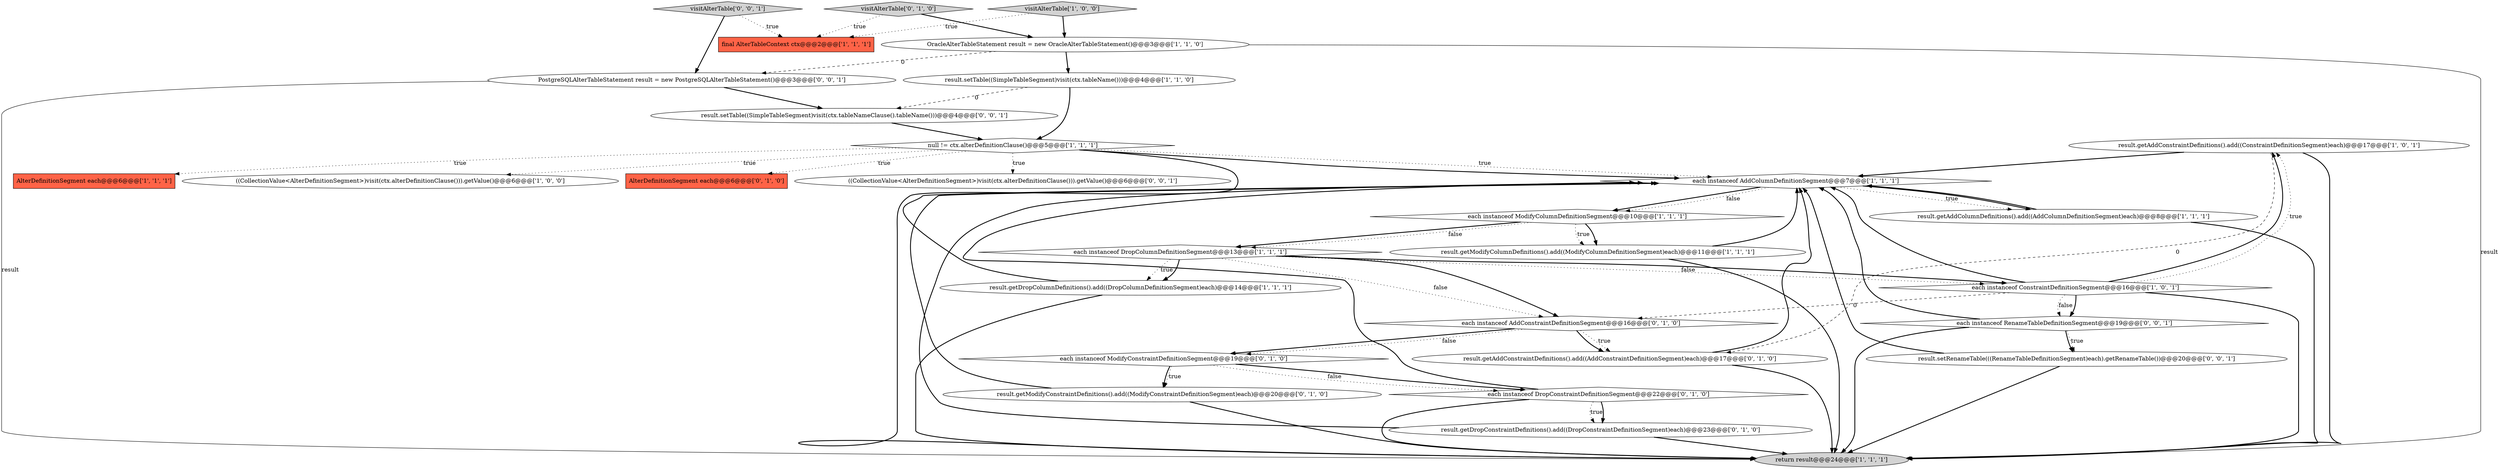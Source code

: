 digraph {
9 [style = filled, label = "result.getAddConstraintDefinitions().add((ConstraintDefinitionSegment)each)@@@17@@@['1', '0', '1']", fillcolor = white, shape = ellipse image = "AAA0AAABBB1BBB"];
19 [style = filled, label = "each instanceof ModifyConstraintDefinitionSegment@@@19@@@['0', '1', '0']", fillcolor = white, shape = diamond image = "AAA1AAABBB2BBB"];
14 [style = filled, label = "null != ctx.alterDefinitionClause()@@@5@@@['1', '1', '1']", fillcolor = white, shape = diamond image = "AAA0AAABBB1BBB"];
12 [style = filled, label = "AlterDefinitionSegment each@@@6@@@['1', '1', '1']", fillcolor = tomato, shape = box image = "AAA0AAABBB1BBB"];
26 [style = filled, label = "result.setTable((SimpleTableSegment)visit(ctx.tableNameClause().tableName()))@@@4@@@['0', '0', '1']", fillcolor = white, shape = ellipse image = "AAA0AAABBB3BBB"];
8 [style = filled, label = "each instanceof AddColumnDefinitionSegment@@@7@@@['1', '1', '1']", fillcolor = white, shape = diamond image = "AAA0AAABBB1BBB"];
28 [style = filled, label = "result.setRenameTable(((RenameTableDefinitionSegment)each).getRenameTable())@@@20@@@['0', '0', '1']", fillcolor = white, shape = ellipse image = "AAA0AAABBB3BBB"];
1 [style = filled, label = "each instanceof ConstraintDefinitionSegment@@@16@@@['1', '0', '1']", fillcolor = white, shape = diamond image = "AAA0AAABBB1BBB"];
21 [style = filled, label = "result.getDropConstraintDefinitions().add((DropConstraintDefinitionSegment)each)@@@23@@@['0', '1', '0']", fillcolor = white, shape = ellipse image = "AAA1AAABBB2BBB"];
17 [style = filled, label = "each instanceof AddConstraintDefinitionSegment@@@16@@@['0', '1', '0']", fillcolor = white, shape = diamond image = "AAA1AAABBB2BBB"];
0 [style = filled, label = "((CollectionValue<AlterDefinitionSegment>)visit(ctx.alterDefinitionClause())).getValue()@@@6@@@['1', '0', '0']", fillcolor = white, shape = ellipse image = "AAA0AAABBB1BBB"];
4 [style = filled, label = "visitAlterTable['1', '0', '0']", fillcolor = lightgray, shape = diamond image = "AAA0AAABBB1BBB"];
16 [style = filled, label = "result.getAddConstraintDefinitions().add((AddConstraintDefinitionSegment)each)@@@17@@@['0', '1', '0']", fillcolor = white, shape = ellipse image = "AAA1AAABBB2BBB"];
20 [style = filled, label = "visitAlterTable['0', '1', '0']", fillcolor = lightgray, shape = diamond image = "AAA0AAABBB2BBB"];
25 [style = filled, label = "visitAlterTable['0', '0', '1']", fillcolor = lightgray, shape = diamond image = "AAA0AAABBB3BBB"];
13 [style = filled, label = "each instanceof DropColumnDefinitionSegment@@@13@@@['1', '1', '1']", fillcolor = white, shape = diamond image = "AAA0AAABBB1BBB"];
24 [style = filled, label = "PostgreSQLAlterTableStatement result = new PostgreSQLAlterTableStatement()@@@3@@@['0', '0', '1']", fillcolor = white, shape = ellipse image = "AAA0AAABBB3BBB"];
29 [style = filled, label = "each instanceof RenameTableDefinitionSegment@@@19@@@['0', '0', '1']", fillcolor = white, shape = diamond image = "AAA0AAABBB3BBB"];
6 [style = filled, label = "OracleAlterTableStatement result = new OracleAlterTableStatement()@@@3@@@['1', '1', '0']", fillcolor = white, shape = ellipse image = "AAA0AAABBB1BBB"];
23 [style = filled, label = "AlterDefinitionSegment each@@@6@@@['0', '1', '0']", fillcolor = tomato, shape = box image = "AAA0AAABBB2BBB"];
5 [style = filled, label = "result.setTable((SimpleTableSegment)visit(ctx.tableName()))@@@4@@@['1', '1', '0']", fillcolor = white, shape = ellipse image = "AAA0AAABBB1BBB"];
7 [style = filled, label = "result.getModifyColumnDefinitions().add((ModifyColumnDefinitionSegment)each)@@@11@@@['1', '1', '1']", fillcolor = white, shape = ellipse image = "AAA0AAABBB1BBB"];
11 [style = filled, label = "final AlterTableContext ctx@@@2@@@['1', '1', '1']", fillcolor = tomato, shape = box image = "AAA0AAABBB1BBB"];
27 [style = filled, label = "((CollectionValue<AlterDefinitionSegment>)visit(ctx.alterDefinitionClause())).getValue()@@@6@@@['0', '0', '1']", fillcolor = white, shape = ellipse image = "AAA0AAABBB3BBB"];
18 [style = filled, label = "each instanceof DropConstraintDefinitionSegment@@@22@@@['0', '1', '0']", fillcolor = white, shape = diamond image = "AAA1AAABBB2BBB"];
3 [style = filled, label = "each instanceof ModifyColumnDefinitionSegment@@@10@@@['1', '1', '1']", fillcolor = white, shape = diamond image = "AAA0AAABBB1BBB"];
10 [style = filled, label = "result.getDropColumnDefinitions().add((DropColumnDefinitionSegment)each)@@@14@@@['1', '1', '1']", fillcolor = white, shape = ellipse image = "AAA0AAABBB1BBB"];
2 [style = filled, label = "result.getAddColumnDefinitions().add((AddColumnDefinitionSegment)each)@@@8@@@['1', '1', '1']", fillcolor = white, shape = ellipse image = "AAA0AAABBB1BBB"];
15 [style = filled, label = "return result@@@24@@@['1', '1', '1']", fillcolor = lightgray, shape = ellipse image = "AAA0AAABBB1BBB"];
22 [style = filled, label = "result.getModifyConstraintDefinitions().add((ModifyConstraintDefinitionSegment)each)@@@20@@@['0', '1', '0']", fillcolor = white, shape = ellipse image = "AAA1AAABBB2BBB"];
5->14 [style = bold, label=""];
4->6 [style = bold, label=""];
19->18 [style = dotted, label="false"];
14->0 [style = dotted, label="true"];
7->8 [style = bold, label=""];
22->8 [style = bold, label=""];
1->9 [style = bold, label=""];
25->11 [style = dotted, label="true"];
20->6 [style = bold, label=""];
21->15 [style = bold, label=""];
29->8 [style = bold, label=""];
24->15 [style = solid, label="result"];
17->16 [style = dotted, label="true"];
1->9 [style = dotted, label="true"];
13->17 [style = bold, label=""];
17->19 [style = bold, label=""];
25->24 [style = bold, label=""];
14->27 [style = dotted, label="true"];
29->28 [style = bold, label=""];
1->8 [style = bold, label=""];
16->8 [style = bold, label=""];
10->8 [style = bold, label=""];
9->15 [style = bold, label=""];
16->15 [style = bold, label=""];
1->29 [style = bold, label=""];
19->22 [style = bold, label=""];
21->8 [style = bold, label=""];
28->8 [style = bold, label=""];
14->8 [style = dotted, label="true"];
8->2 [style = dotted, label="true"];
13->10 [style = dotted, label="true"];
22->15 [style = bold, label=""];
4->11 [style = dotted, label="true"];
17->19 [style = dotted, label="false"];
9->16 [style = dashed, label="0"];
3->7 [style = bold, label=""];
3->13 [style = bold, label=""];
26->14 [style = bold, label=""];
28->15 [style = bold, label=""];
14->12 [style = dotted, label="true"];
8->3 [style = bold, label=""];
2->8 [style = bold, label=""];
13->17 [style = dotted, label="false"];
6->15 [style = solid, label="result"];
8->2 [style = bold, label=""];
13->1 [style = dotted, label="false"];
18->21 [style = dotted, label="true"];
19->22 [style = dotted, label="true"];
1->29 [style = dotted, label="false"];
6->24 [style = dashed, label="0"];
14->8 [style = bold, label=""];
6->5 [style = bold, label=""];
1->15 [style = bold, label=""];
18->21 [style = bold, label=""];
13->1 [style = bold, label=""];
29->15 [style = bold, label=""];
3->13 [style = dotted, label="false"];
7->15 [style = bold, label=""];
10->15 [style = bold, label=""];
18->8 [style = bold, label=""];
9->8 [style = bold, label=""];
3->7 [style = dotted, label="true"];
13->10 [style = bold, label=""];
14->23 [style = dotted, label="true"];
1->17 [style = dashed, label="0"];
29->28 [style = dotted, label="true"];
14->15 [style = bold, label=""];
17->16 [style = bold, label=""];
19->18 [style = bold, label=""];
24->26 [style = bold, label=""];
2->15 [style = bold, label=""];
8->3 [style = dotted, label="false"];
5->26 [style = dashed, label="0"];
20->11 [style = dotted, label="true"];
18->15 [style = bold, label=""];
}
